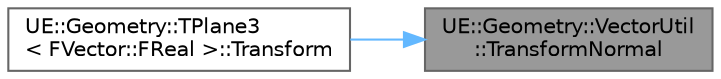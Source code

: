 digraph "UE::Geometry::VectorUtil::TransformNormal"
{
 // INTERACTIVE_SVG=YES
 // LATEX_PDF_SIZE
  bgcolor="transparent";
  edge [fontname=Helvetica,fontsize=10,labelfontname=Helvetica,labelfontsize=10];
  node [fontname=Helvetica,fontsize=10,shape=box,height=0.2,width=0.4];
  rankdir="RL";
  Node1 [id="Node000001",label="UE::Geometry::VectorUtil\l::TransformNormal",height=0.2,width=0.4,color="gray40", fillcolor="grey60", style="filled", fontcolor="black",tooltip=" "];
  Node1 -> Node2 [id="edge1_Node000001_Node000002",dir="back",color="steelblue1",style="solid",tooltip=" "];
  Node2 [id="Node000002",label="UE::Geometry::TPlane3\l\< FVector::FReal \>::Transform",height=0.2,width=0.4,color="grey40", fillcolor="white", style="filled",URL="$d0/d20/structUE_1_1Geometry_1_1TPlane3.html#aa1f8abd1062915a9871c88676282cb15",tooltip=" "];
}
